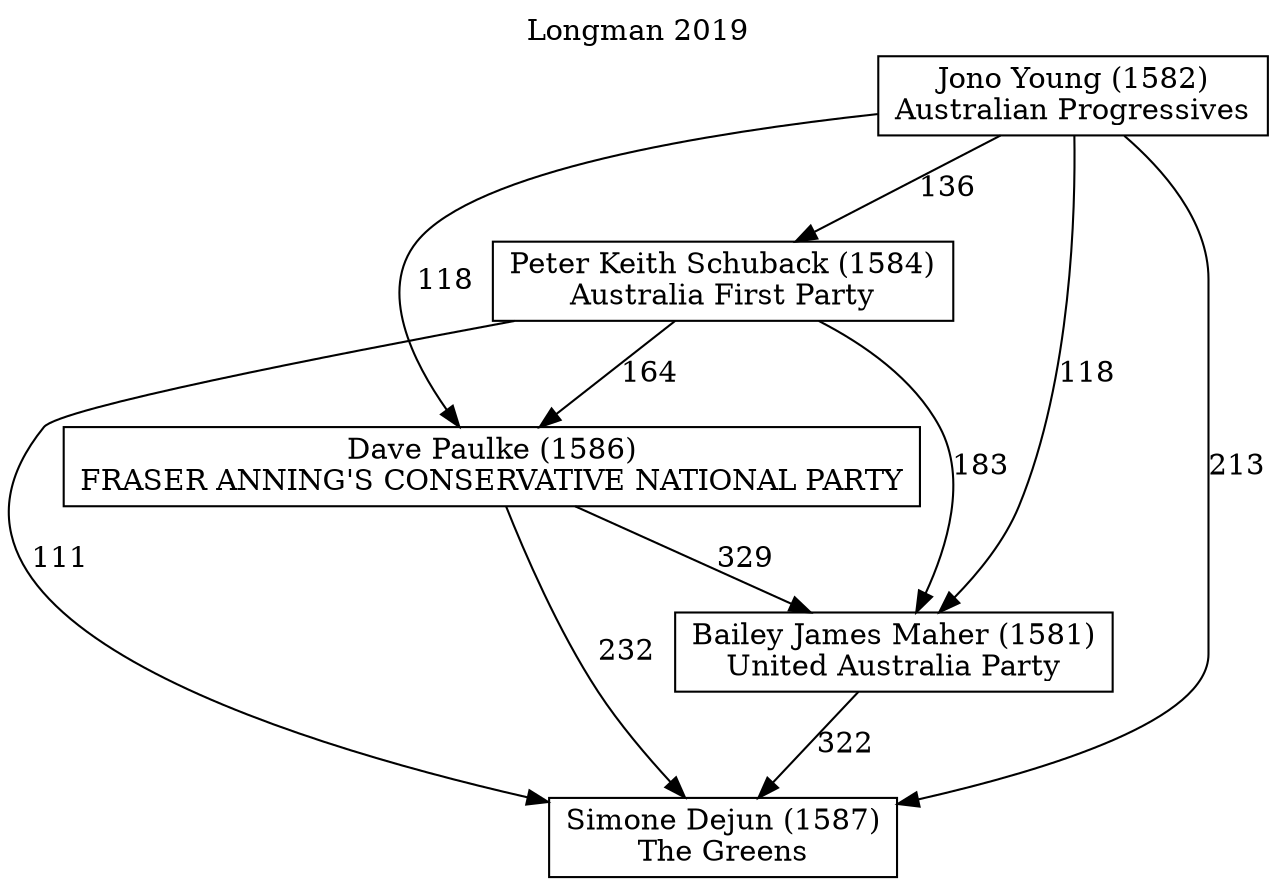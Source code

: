 // House preference flow
digraph "Simone Dejun (1587)_Longman_2019" {
	graph [label="Longman 2019" labelloc=t mclimit=10]
	node [shape=box]
	"Simone Dejun (1587)" [label="Simone Dejun (1587)
The Greens"]
	"Bailey James Maher (1581)" [label="Bailey James Maher (1581)
United Australia Party"]
	"Dave Paulke (1586)" [label="Dave Paulke (1586)
FRASER ANNING'S CONSERVATIVE NATIONAL PARTY"]
	"Peter Keith Schuback (1584)" [label="Peter Keith Schuback (1584)
Australia First Party"]
	"Jono Young (1582)" [label="Jono Young (1582)
Australian Progressives"]
	"Simone Dejun (1587)" [label="Simone Dejun (1587)
The Greens"]
	"Dave Paulke (1586)" [label="Dave Paulke (1586)
FRASER ANNING'S CONSERVATIVE NATIONAL PARTY"]
	"Peter Keith Schuback (1584)" [label="Peter Keith Schuback (1584)
Australia First Party"]
	"Jono Young (1582)" [label="Jono Young (1582)
Australian Progressives"]
	"Simone Dejun (1587)" [label="Simone Dejun (1587)
The Greens"]
	"Peter Keith Schuback (1584)" [label="Peter Keith Schuback (1584)
Australia First Party"]
	"Jono Young (1582)" [label="Jono Young (1582)
Australian Progressives"]
	"Simone Dejun (1587)" [label="Simone Dejun (1587)
The Greens"]
	"Jono Young (1582)" [label="Jono Young (1582)
Australian Progressives"]
	"Jono Young (1582)" [label="Jono Young (1582)
Australian Progressives"]
	"Peter Keith Schuback (1584)" [label="Peter Keith Schuback (1584)
Australia First Party"]
	"Jono Young (1582)" [label="Jono Young (1582)
Australian Progressives"]
	"Jono Young (1582)" [label="Jono Young (1582)
Australian Progressives"]
	"Dave Paulke (1586)" [label="Dave Paulke (1586)
FRASER ANNING'S CONSERVATIVE NATIONAL PARTY"]
	"Peter Keith Schuback (1584)" [label="Peter Keith Schuback (1584)
Australia First Party"]
	"Jono Young (1582)" [label="Jono Young (1582)
Australian Progressives"]
	"Dave Paulke (1586)" [label="Dave Paulke (1586)
FRASER ANNING'S CONSERVATIVE NATIONAL PARTY"]
	"Jono Young (1582)" [label="Jono Young (1582)
Australian Progressives"]
	"Jono Young (1582)" [label="Jono Young (1582)
Australian Progressives"]
	"Peter Keith Schuback (1584)" [label="Peter Keith Schuback (1584)
Australia First Party"]
	"Jono Young (1582)" [label="Jono Young (1582)
Australian Progressives"]
	"Jono Young (1582)" [label="Jono Young (1582)
Australian Progressives"]
	"Bailey James Maher (1581)" [label="Bailey James Maher (1581)
United Australia Party"]
	"Dave Paulke (1586)" [label="Dave Paulke (1586)
FRASER ANNING'S CONSERVATIVE NATIONAL PARTY"]
	"Peter Keith Schuback (1584)" [label="Peter Keith Schuback (1584)
Australia First Party"]
	"Jono Young (1582)" [label="Jono Young (1582)
Australian Progressives"]
	"Bailey James Maher (1581)" [label="Bailey James Maher (1581)
United Australia Party"]
	"Peter Keith Schuback (1584)" [label="Peter Keith Schuback (1584)
Australia First Party"]
	"Jono Young (1582)" [label="Jono Young (1582)
Australian Progressives"]
	"Bailey James Maher (1581)" [label="Bailey James Maher (1581)
United Australia Party"]
	"Jono Young (1582)" [label="Jono Young (1582)
Australian Progressives"]
	"Jono Young (1582)" [label="Jono Young (1582)
Australian Progressives"]
	"Peter Keith Schuback (1584)" [label="Peter Keith Schuback (1584)
Australia First Party"]
	"Jono Young (1582)" [label="Jono Young (1582)
Australian Progressives"]
	"Jono Young (1582)" [label="Jono Young (1582)
Australian Progressives"]
	"Dave Paulke (1586)" [label="Dave Paulke (1586)
FRASER ANNING'S CONSERVATIVE NATIONAL PARTY"]
	"Peter Keith Schuback (1584)" [label="Peter Keith Schuback (1584)
Australia First Party"]
	"Jono Young (1582)" [label="Jono Young (1582)
Australian Progressives"]
	"Dave Paulke (1586)" [label="Dave Paulke (1586)
FRASER ANNING'S CONSERVATIVE NATIONAL PARTY"]
	"Jono Young (1582)" [label="Jono Young (1582)
Australian Progressives"]
	"Jono Young (1582)" [label="Jono Young (1582)
Australian Progressives"]
	"Peter Keith Schuback (1584)" [label="Peter Keith Schuback (1584)
Australia First Party"]
	"Jono Young (1582)" [label="Jono Young (1582)
Australian Progressives"]
	"Jono Young (1582)" [label="Jono Young (1582)
Australian Progressives"]
	"Bailey James Maher (1581)" -> "Simone Dejun (1587)" [label=322]
	"Dave Paulke (1586)" -> "Bailey James Maher (1581)" [label=329]
	"Peter Keith Schuback (1584)" -> "Dave Paulke (1586)" [label=164]
	"Jono Young (1582)" -> "Peter Keith Schuback (1584)" [label=136]
	"Dave Paulke (1586)" -> "Simone Dejun (1587)" [label=232]
	"Peter Keith Schuback (1584)" -> "Simone Dejun (1587)" [label=111]
	"Jono Young (1582)" -> "Simone Dejun (1587)" [label=213]
	"Jono Young (1582)" -> "Dave Paulke (1586)" [label=118]
	"Peter Keith Schuback (1584)" -> "Bailey James Maher (1581)" [label=183]
	"Jono Young (1582)" -> "Bailey James Maher (1581)" [label=118]
}
